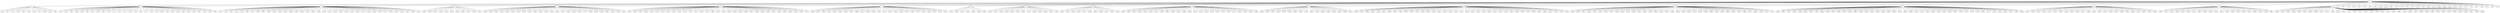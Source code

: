 
graph graphname {
    0 -- 1
0 -- 2
0 -- 3
0 -- 4
0 -- 5
0 -- 6
0 -- 7
0 -- 8
0 -- 9
0 -- 10
0 -- 11
0 -- 12
0 -- 13
0 -- 14
0 -- 15
0 -- 16
0 -- 17
0 -- 18
0 -- 19
0 -- 20
0 -- 21
0 -- 22
0 -- 23
0 -- 24
0 -- 25
0 -- 26
0 -- 27
0 -- 28
0 -- 29
0 -- 30
0 -- 31
0 -- 32
0 -- 33
0 -- 34
0 -- 35
0 -- 36
0 -- 37
0 -- 38
0 -- 39
0 -- 40
0 -- 41
0 -- 42
0 -- 43
0 -- 44
0 -- 45
0 -- 46
0 -- 47
0 -- 48
0 -- 49
1 -- 50
1 -- 51
1 -- 52
1 -- 53
1 -- 54
1 -- 55
1 -- 56
1 -- 57
1 -- 58
1 -- 59
1 -- 60
2 -- 61
2 -- 62
2 -- 63
2 -- 64
2 -- 65
2 -- 66
2 -- 67
2 -- 68
2 -- 69
2 -- 70
2 -- 71
2 -- 72
2 -- 73
2 -- 74
2 -- 75
2 -- 76
2 -- 77
2 -- 78
2 -- 79
2 -- 80
2 -- 81
2 -- 82
2 -- 83
2 -- 84
2 -- 85
2 -- 86
2 -- 87
2 -- 88
2 -- 89
2 -- 90
3 -- 91
3 -- 92
3 -- 93
3 -- 94
3 -- 95
3 -- 96
3 -- 97
3 -- 98
3 -- 99
3 -- 100
3 -- 101
3 -- 102
3 -- 103
3 -- 104
3 -- 105
3 -- 106
3 -- 107
3 -- 108
3 -- 109
3 -- 110
3 -- 111
3 -- 112
3 -- 113
3 -- 114
3 -- 115
3 -- 116
3 -- 117
3 -- 118
3 -- 119
3 -- 120
3 -- 121
3 -- 122
3 -- 123
3 -- 124
3 -- 125
3 -- 126
3 -- 127
4 -- 128
4 -- 130
4 -- 131
4 -- 132
4 -- 133
4 -- 134
4 -- 129
4 -- 136
4 -- 137
4 -- 138
4 -- 135
5 -- 139
5 -- 140
5 -- 141
5 -- 142
5 -- 143
5 -- 144
5 -- 145
5 -- 146
5 -- 147
5 -- 148
5 -- 149
5 -- 150
5 -- 151
5 -- 152
5 -- 153
5 -- 154
5 -- 155
5 -- 156
5 -- 157
5 -- 158
5 -- 159
5 -- 160
5 -- 161
5 -- 162
5 -- 163
5 -- 164
6 -- 165
6 -- 166
6 -- 167
6 -- 168
6 -- 169
6 -- 170
6 -- 171
6 -- 172
6 -- 173
6 -- 174
6 -- 175
6 -- 176
6 -- 177
6 -- 178
6 -- 179
6 -- 180
6 -- 181
6 -- 182
6 -- 183
6 -- 184
6 -- 185
6 -- 186
6 -- 187
6 -- 188
6 -- 189
6 -- 190
6 -- 191
6 -- 192
6 -- 193
6 -- 194
6 -- 195
6 -- 196
6 -- 197
7 -- 198
7 -- 199
7 -- 200
7 -- 201
7 -- 202
7 -- 203
7 -- 204
7 -- 205
7 -- 206
7 -- 207
7 -- 208
7 -- 209
7 -- 210
7 -- 211
7 -- 212
7 -- 213
7 -- 214
7 -- 215
7 -- 216
7 -- 217
7 -- 218
7 -- 219
7 -- 220
7 -- 221
7 -- 222
8 -- 224
8 -- 226
8 -- 227
8 -- 228
8 -- 229
8 -- 225
8 -- 223
9 -- 230
9 -- 231
9 -- 232
9 -- 233
9 -- 234
9 -- 235
9 -- 236
9 -- 237
9 -- 238
9 -- 239
9 -- 240
9 -- 241
9 -- 242
10 -- 243
10 -- 244
10 -- 245
10 -- 246
10 -- 247
10 -- 248
10 -- 249
10 -- 250
10 -- 251
10 -- 252
10 -- 253
11 -- 256
11 -- 258
11 -- 259
11 -- 260
11 -- 261
11 -- 262
11 -- 257
11 -- 264
11 -- 265
11 -- 266
11 -- 267
11 -- 268
11 -- 269
11 -- 270
11 -- 271
11 -- 272
11 -- 273
11 -- 274
11 -- 275
11 -- 276
11 -- 277
11 -- 278
11 -- 263
11 -- 254
11 -- 255
12 -- 288
12 -- 290
12 -- 291
12 -- 292
12 -- 293
12 -- 294
12 -- 289
12 -- 295
12 -- 279
12 -- 280
12 -- 281
12 -- 282
12 -- 283
12 -- 284
12 -- 285
12 -- 286
12 -- 287
13 -- 296
13 -- 297
13 -- 298
13 -- 299
13 -- 300
13 -- 301
13 -- 302
13 -- 303
13 -- 304
13 -- 305
13 -- 306
13 -- 307
13 -- 308
13 -- 309
13 -- 310
13 -- 311
13 -- 312
13 -- 313
13 -- 314
13 -- 315
13 -- 316
13 -- 317
13 -- 318
13 -- 319
13 -- 320
13 -- 321
13 -- 322
13 -- 323
13 -- 324
13 -- 325
13 -- 326
13 -- 327
13 -- 328
13 -- 329
13 -- 330
13 -- 331
13 -- 332
13 -- 333
13 -- 334
14 -- 335
14 -- 336
14 -- 337
14 -- 338
14 -- 339
14 -- 340
14 -- 341
14 -- 342
14 -- 343
14 -- 344
14 -- 345
14 -- 346
14 -- 347
14 -- 348
14 -- 349
14 -- 350
14 -- 351
14 -- 352
14 -- 353
14 -- 354
14 -- 355
14 -- 356
14 -- 357
14 -- 358
14 -- 359
14 -- 360
14 -- 361
14 -- 362
14 -- 363
14 -- 364
14 -- 365
14 -- 366
14 -- 367
14 -- 368
14 -- 369
14 -- 370
14 -- 371
15 -- 384
15 -- 386
15 -- 387
15 -- 388
15 -- 389
15 -- 390
15 -- 385
15 -- 392
15 -- 393
15 -- 394
15 -- 395
15 -- 396
15 -- 397
15 -- 398
15 -- 399
15 -- 400
15 -- 401
15 -- 402
15 -- 403
15 -- 404
15 -- 405
15 -- 406
15 -- 407
15 -- 408
15 -- 409
15 -- 410
15 -- 411
15 -- 412
15 -- 413
15 -- 414
15 -- 415
15 -- 416
15 -- 391
15 -- 372
15 -- 373
15 -- 374
15 -- 375
15 -- 376
15 -- 377
15 -- 378
15 -- 379
15 -- 380
15 -- 381
15 -- 382
15 -- 383
16 -- 417
16 -- 418
16 -- 419
16 -- 420
16 -- 421
16 -- 422
16 -- 423
16 -- 424
16 -- 425
16 -- 426
16 -- 427
16 -- 428
16 -- 429
16 -- 430
16 -- 431
16 -- 432
16 -- 433
16 -- 434
16 -- 435
16 -- 436
16 -- 437
16 -- 438
16 -- 439
16 -- 440
17 -- 441
17 -- 442
17 -- 443
17 -- 444
17 -- 445
17 -- 446
17 -- 447
17 -- 448
17 -- 449
17 -- 450
17 -- 451
17 -- 452
17 -- 453
17 -- 454
17 -- 455
17 -- 456
17 -- 457
17 -- 458
17 -- 459
17 -- 460
17 -- 461
18 -- 462
18 -- 463
18 -- 464
18 -- 465
18 -- 466
18 -- 467
18 -- 468
18 -- 469
18 -- 470
18 -- 471
18 -- 472
18 -- 473
18 -- 474
18 -- 475
18 -- 476
18 -- 477
18 -- 478
18 -- 479
18 -- 480
18 -- 481
18 -- 482
18 -- 483
18 -- 484
18 -- 485
18 -- 486
18 -- 487
18 -- 488
18 -- 489
18 -- 490
18 -- 491
18 -- 492
18 -- 493
18 -- 494
18 -- 495
18 -- 496
18 -- 497
18 -- 498
18 -- 499

}
